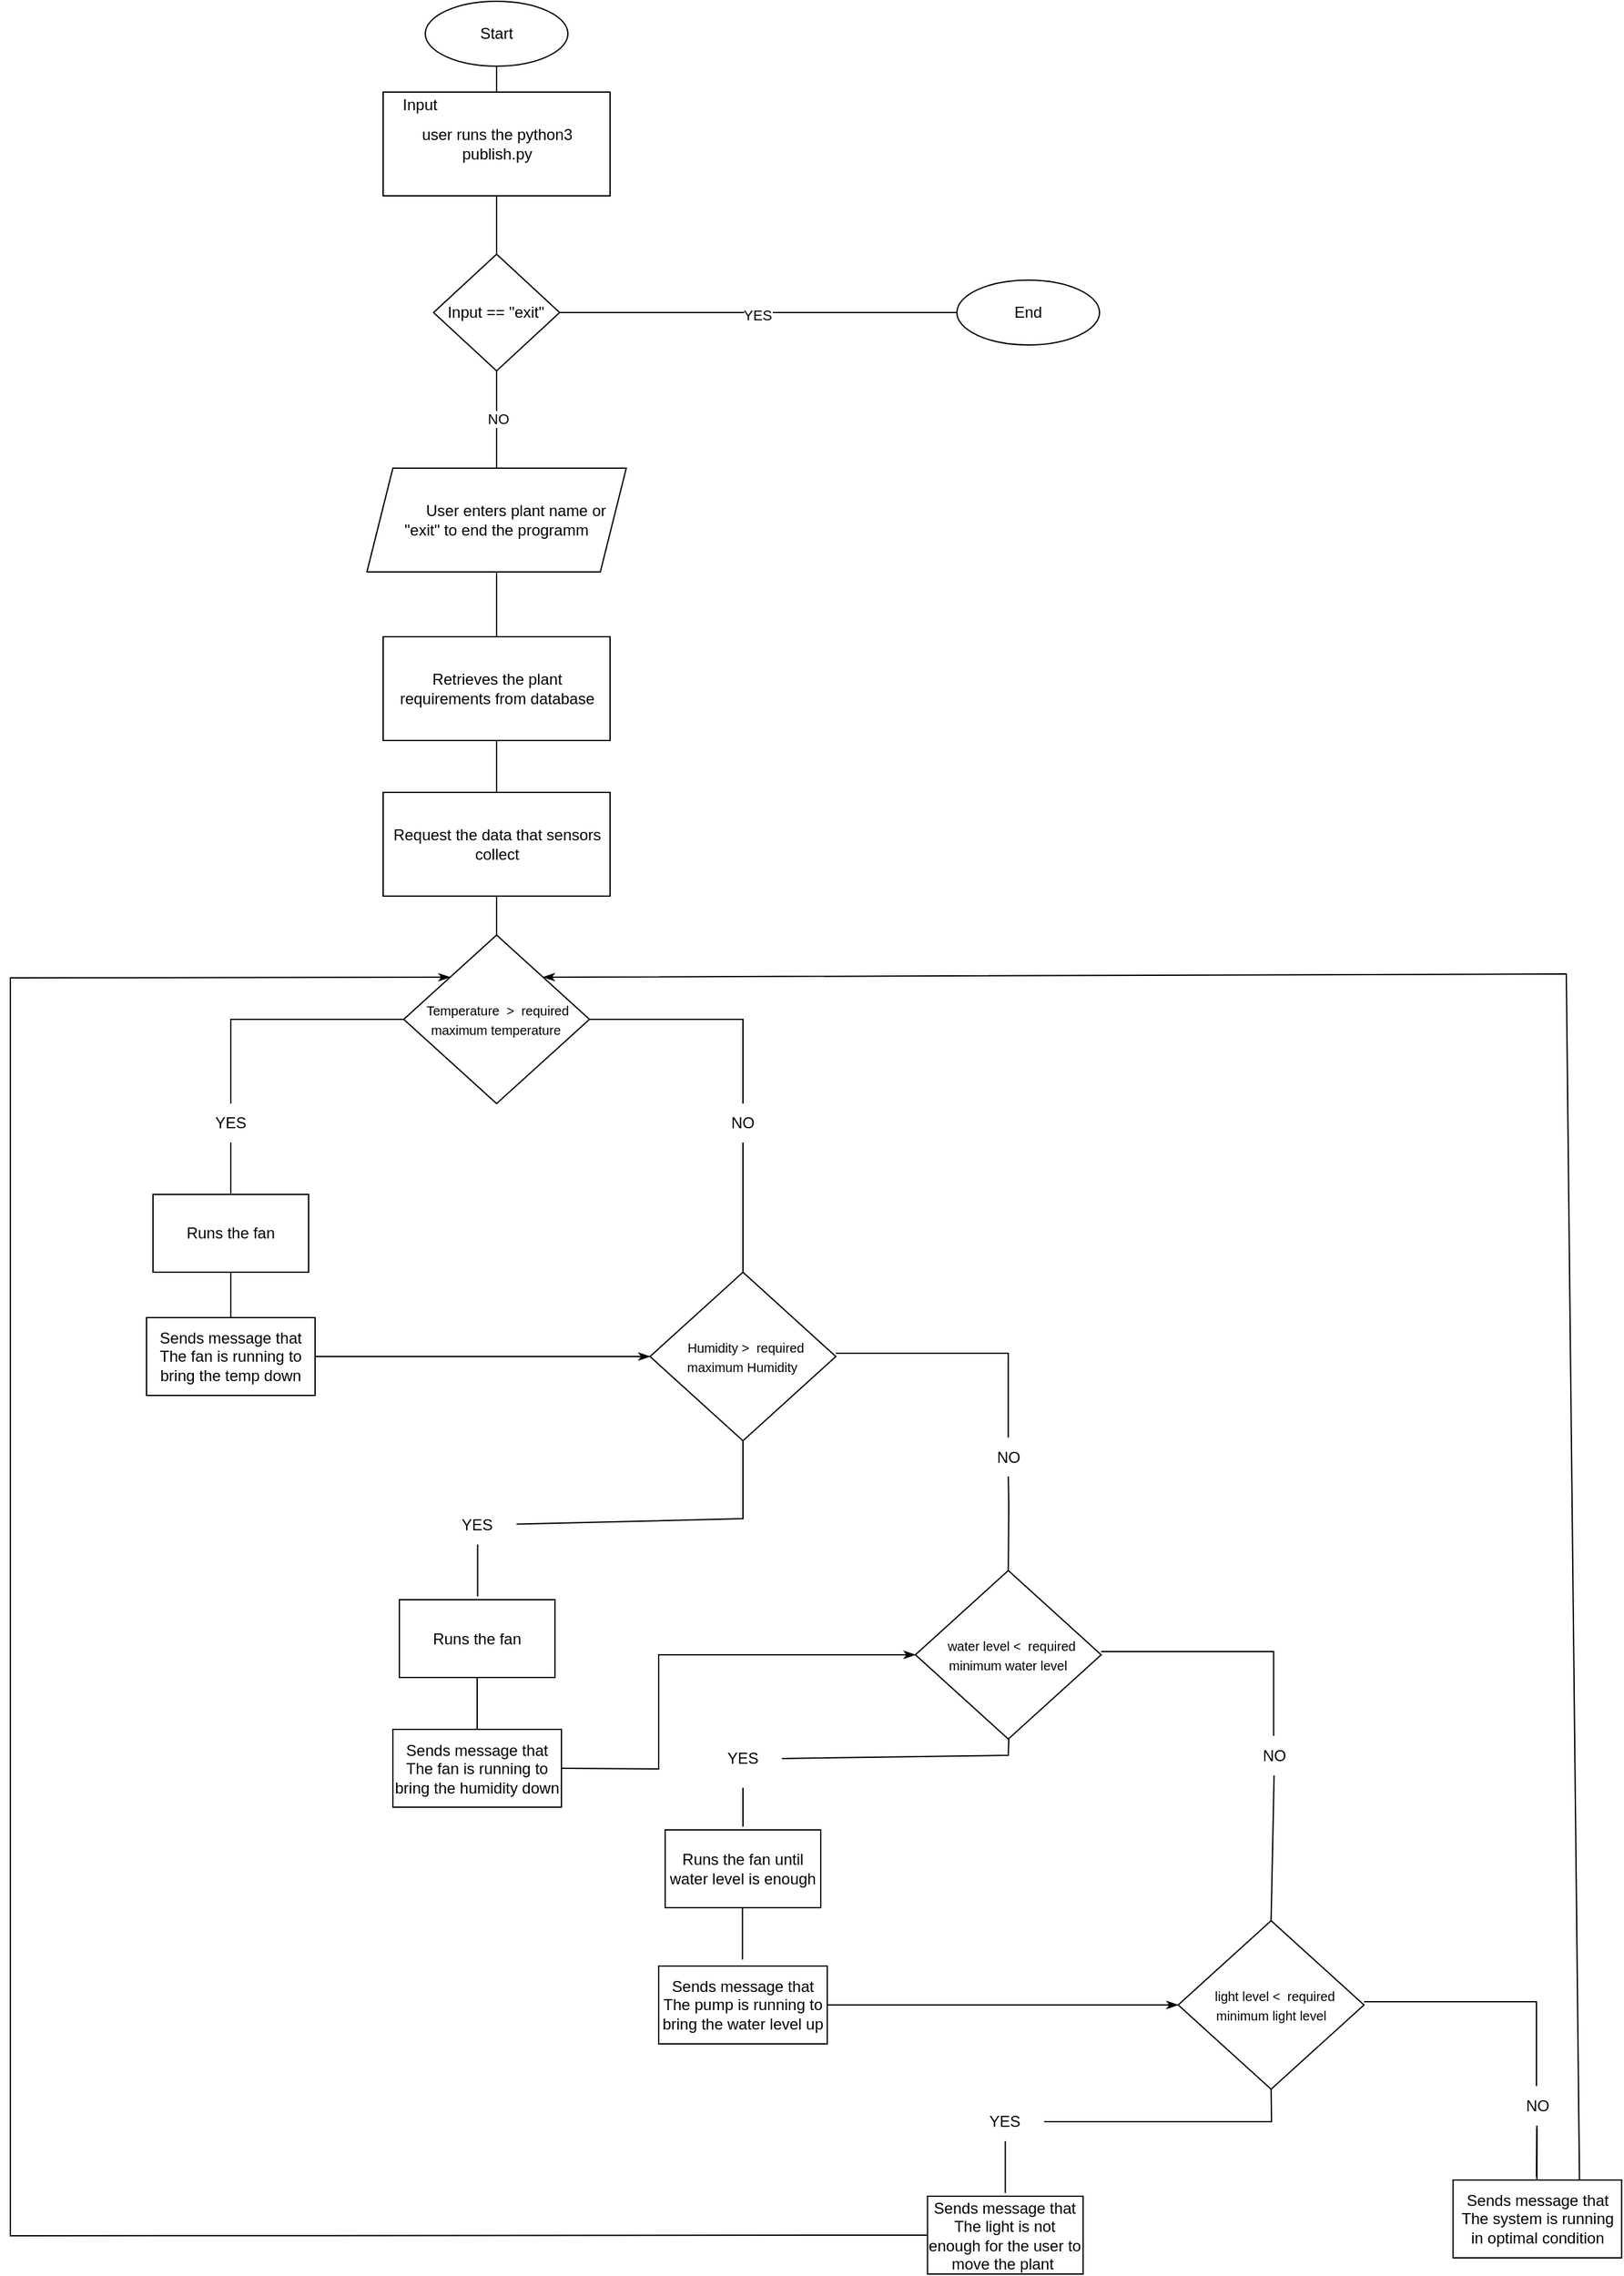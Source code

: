 <mxfile version="24.7.17">
  <diagram name="Page-1" id="rEEe-zzSOhlFGOry1nwX">
    <mxGraphModel dx="2610" dy="3593" grid="1" gridSize="10" guides="1" tooltips="1" connect="1" arrows="1" fold="1" page="1" pageScale="1" pageWidth="850" pageHeight="1100" math="0" shadow="0">
      <root>
        <mxCell id="0" />
        <mxCell id="1" parent="0" />
        <mxCell id="skuUsTrrga8eaVcmiCtU-1" value="Start" style="ellipse;whiteSpace=wrap;html=1;" vertex="1" parent="1">
          <mxGeometry x="540" y="-1160" width="110" height="50" as="geometry" />
        </mxCell>
        <mxCell id="skuUsTrrga8eaVcmiCtU-3" value="&amp;nbsp; &amp;nbsp; &amp;nbsp; &amp;nbsp; &amp;nbsp;User enters plant name or &quot;exit&quot; to end the programm" style="shape=parallelogram;perimeter=parallelogramPerimeter;whiteSpace=wrap;html=1;fixedSize=1;" vertex="1" parent="1">
          <mxGeometry x="495" y="-800" width="200" height="80" as="geometry" />
        </mxCell>
        <mxCell id="skuUsTrrga8eaVcmiCtU-4" value="" style="endArrow=none;html=1;rounded=0;entryX=0.5;entryY=1;entryDx=0;entryDy=0;" edge="1" parent="1" source="skuUsTrrga8eaVcmiCtU-22" target="skuUsTrrga8eaVcmiCtU-1">
          <mxGeometry width="50" height="50" relative="1" as="geometry">
            <mxPoint x="560" y="-870" as="sourcePoint" />
            <mxPoint x="610" y="-920" as="targetPoint" />
          </mxGeometry>
        </mxCell>
        <mxCell id="skuUsTrrga8eaVcmiCtU-5" value="Request the data that sensors collect" style="rounded=0;whiteSpace=wrap;html=1;" vertex="1" parent="1">
          <mxGeometry x="507.5" y="-550" width="175" height="80" as="geometry" />
        </mxCell>
        <mxCell id="skuUsTrrga8eaVcmiCtU-7" value="" style="endArrow=none;html=1;rounded=0;exitX=0.5;exitY=0;exitDx=0;exitDy=0;entryX=0.5;entryY=1;entryDx=0;entryDy=0;" edge="1" parent="1" source="skuUsTrrga8eaVcmiCtU-8" target="skuUsTrrga8eaVcmiCtU-3">
          <mxGeometry width="50" height="50" relative="1" as="geometry">
            <mxPoint x="560" y="-770" as="sourcePoint" />
            <mxPoint x="610" y="-820" as="targetPoint" />
          </mxGeometry>
        </mxCell>
        <mxCell id="skuUsTrrga8eaVcmiCtU-9" value="&lt;font style=&quot;font-size: 10px;&quot;&gt;&amp;nbsp;Temperature&amp;nbsp; &amp;gt;&amp;nbsp; required maximum temperature&lt;/font&gt;" style="rhombus;whiteSpace=wrap;html=1;" vertex="1" parent="1">
          <mxGeometry x="523.36" y="-440" width="143.28" height="130" as="geometry" />
        </mxCell>
        <mxCell id="skuUsTrrga8eaVcmiCtU-10" value="" style="endArrow=none;html=1;rounded=0;entryX=0.5;entryY=1;entryDx=0;entryDy=0;exitX=0.5;exitY=0;exitDx=0;exitDy=0;" edge="1" parent="1" source="skuUsTrrga8eaVcmiCtU-9" target="skuUsTrrga8eaVcmiCtU-5">
          <mxGeometry width="50" height="50" relative="1" as="geometry">
            <mxPoint x="560" y="-450" as="sourcePoint" />
            <mxPoint x="610" y="-500" as="targetPoint" />
          </mxGeometry>
        </mxCell>
        <mxCell id="skuUsTrrga8eaVcmiCtU-11" value="" style="endArrow=none;html=1;rounded=0;exitX=0;exitY=0.5;exitDx=0;exitDy=0;" edge="1" parent="1" source="skuUsTrrga8eaVcmiCtU-9">
          <mxGeometry width="50" height="50" relative="1" as="geometry">
            <mxPoint x="560" y="-450" as="sourcePoint" />
            <mxPoint x="390" y="-310" as="targetPoint" />
            <Array as="points">
              <mxPoint x="390" y="-375" />
            </Array>
          </mxGeometry>
        </mxCell>
        <mxCell id="skuUsTrrga8eaVcmiCtU-13" value="" style="endArrow=none;html=1;rounded=0;entryX=1;entryY=0.5;entryDx=0;entryDy=0;exitX=0.5;exitY=0;exitDx=0;exitDy=0;" edge="1" parent="1" source="skuUsTrrga8eaVcmiCtU-14" target="skuUsTrrga8eaVcmiCtU-9">
          <mxGeometry width="50" height="50" relative="1" as="geometry">
            <mxPoint x="800" y="-310" as="sourcePoint" />
            <mxPoint x="710" y="-380" as="targetPoint" />
            <Array as="points">
              <mxPoint x="785" y="-375" />
            </Array>
          </mxGeometry>
        </mxCell>
        <mxCell id="skuUsTrrga8eaVcmiCtU-14" value="NO" style="text;html=1;align=center;verticalAlign=middle;whiteSpace=wrap;rounded=0;" vertex="1" parent="1">
          <mxGeometry x="755" y="-310" width="60" height="30" as="geometry" />
        </mxCell>
        <mxCell id="skuUsTrrga8eaVcmiCtU-15" value="YES" style="text;html=1;align=center;verticalAlign=middle;whiteSpace=wrap;rounded=0;" vertex="1" parent="1">
          <mxGeometry x="360" y="-310" width="60" height="30" as="geometry" />
        </mxCell>
        <mxCell id="skuUsTrrga8eaVcmiCtU-16" value="" style="endArrow=none;html=1;rounded=0;entryX=0.5;entryY=0;entryDx=0;entryDy=0;exitX=0.5;exitY=1;exitDx=0;exitDy=0;" edge="1" parent="1" source="skuUsTrrga8eaVcmiCtU-14" target="skuUsTrrga8eaVcmiCtU-24">
          <mxGeometry width="50" height="50" relative="1" as="geometry">
            <mxPoint x="530" y="-250" as="sourcePoint" />
            <mxPoint x="800" y="-240" as="targetPoint" />
          </mxGeometry>
        </mxCell>
        <mxCell id="skuUsTrrga8eaVcmiCtU-20" value="" style="endArrow=none;html=1;rounded=0;entryX=0.5;entryY=0;entryDx=0;entryDy=0;exitX=0.5;exitY=1;exitDx=0;exitDy=0;" edge="1" parent="1" target="skuUsTrrga8eaVcmiCtU-21">
          <mxGeometry width="50" height="50" relative="1" as="geometry">
            <mxPoint x="390" y="-280" as="sourcePoint" />
            <mxPoint x="170" y="-300" as="targetPoint" />
          </mxGeometry>
        </mxCell>
        <mxCell id="skuUsTrrga8eaVcmiCtU-21" value="Runs the fan" style="rounded=0;whiteSpace=wrap;html=1;" vertex="1" parent="1">
          <mxGeometry x="330" y="-240" width="120" height="60" as="geometry" />
        </mxCell>
        <mxCell id="skuUsTrrga8eaVcmiCtU-23" value="" style="endArrow=none;html=1;rounded=0;entryX=0.5;entryY=1;entryDx=0;entryDy=0;" edge="1" parent="1" source="skuUsTrrga8eaVcmiCtU-81" target="skuUsTrrga8eaVcmiCtU-22">
          <mxGeometry width="50" height="50" relative="1" as="geometry">
            <mxPoint x="593.12" y="-920" as="sourcePoint" />
            <mxPoint x="593.12" y="-1070" as="targetPoint" />
          </mxGeometry>
        </mxCell>
        <mxCell id="skuUsTrrga8eaVcmiCtU-22" value="user runs the python3 publish.py" style="rounded=0;whiteSpace=wrap;html=1;" vertex="1" parent="1">
          <mxGeometry x="507.5" y="-1090" width="175" height="80" as="geometry" />
        </mxCell>
        <mxCell id="skuUsTrrga8eaVcmiCtU-24" value="&lt;font style=&quot;font-size: 10px;&quot;&gt;&amp;nbsp; Humidity &amp;gt;&amp;nbsp; required maximum Humidity&lt;/font&gt;" style="rhombus;whiteSpace=wrap;html=1;" vertex="1" parent="1">
          <mxGeometry x="713.36" y="-180" width="143.28" height="130" as="geometry" />
        </mxCell>
        <mxCell id="skuUsTrrga8eaVcmiCtU-25" value="" style="endArrow=none;html=1;rounded=0;entryX=0.5;entryY=0;entryDx=0;entryDy=0;exitX=0.5;exitY=1;exitDx=0;exitDy=0;" edge="1" parent="1" target="skuUsTrrga8eaVcmiCtU-26" source="skuUsTrrga8eaVcmiCtU-21">
          <mxGeometry width="50" height="50" relative="1" as="geometry">
            <mxPoint x="390" y="-170" as="sourcePoint" />
            <mxPoint x="170" y="-190" as="targetPoint" />
          </mxGeometry>
        </mxCell>
        <mxCell id="skuUsTrrga8eaVcmiCtU-26" value="Sends message that The fan is running to bring the temp down" style="rounded=0;whiteSpace=wrap;html=1;" vertex="1" parent="1">
          <mxGeometry x="325" y="-145" width="130" height="60" as="geometry" />
        </mxCell>
        <mxCell id="skuUsTrrga8eaVcmiCtU-27" value="" style="endArrow=none;html=1;rounded=0;exitX=0.5;exitY=1;exitDx=0;exitDy=0;" edge="1" parent="1" source="skuUsTrrga8eaVcmiCtU-24" target="skuUsTrrga8eaVcmiCtU-28">
          <mxGeometry width="50" height="50" relative="1" as="geometry">
            <mxPoint x="713.36" y="-117.5" as="sourcePoint" />
            <mxPoint x="580.36" y="-52.5" as="targetPoint" />
            <Array as="points">
              <mxPoint x="785" y="10" />
            </Array>
          </mxGeometry>
        </mxCell>
        <mxCell id="skuUsTrrga8eaVcmiCtU-28" value="YES" style="text;html=1;align=center;verticalAlign=middle;whiteSpace=wrap;rounded=0;" vertex="1" parent="1">
          <mxGeometry x="550.36" width="60" height="30" as="geometry" />
        </mxCell>
        <mxCell id="skuUsTrrga8eaVcmiCtU-29" value="" style="endArrow=none;html=1;rounded=0;entryX=0.5;entryY=0;entryDx=0;entryDy=0;exitX=0.5;exitY=1;exitDx=0;exitDy=0;" edge="1" parent="1">
          <mxGeometry width="50" height="50" relative="1" as="geometry">
            <mxPoint x="580.36" y="30" as="sourcePoint" />
            <mxPoint x="580.36" y="70" as="targetPoint" />
          </mxGeometry>
        </mxCell>
        <mxCell id="skuUsTrrga8eaVcmiCtU-30" value="" style="endArrow=none;html=1;rounded=0;entryX=1;entryY=0.5;entryDx=0;entryDy=0;" edge="1" parent="1">
          <mxGeometry width="50" height="50" relative="1" as="geometry">
            <mxPoint x="989.64" y="-52.5" as="sourcePoint" />
            <mxPoint x="856.64" y="-117.5" as="targetPoint" />
            <Array as="points">
              <mxPoint x="989.64" y="-117.5" />
            </Array>
          </mxGeometry>
        </mxCell>
        <mxCell id="skuUsTrrga8eaVcmiCtU-31" value="NO" style="text;html=1;align=center;verticalAlign=middle;whiteSpace=wrap;rounded=0;" vertex="1" parent="1">
          <mxGeometry x="959.64" y="-52.5" width="60" height="30" as="geometry" />
        </mxCell>
        <mxCell id="skuUsTrrga8eaVcmiCtU-32" value="" style="endArrow=none;html=1;rounded=0;entryX=0.5;entryY=0;entryDx=0;entryDy=0;exitX=0.5;exitY=1;exitDx=0;exitDy=0;" edge="1" parent="1" source="skuUsTrrga8eaVcmiCtU-31" target="skuUsTrrga8eaVcmiCtU-36">
          <mxGeometry width="50" height="50" relative="1" as="geometry">
            <mxPoint x="719.64" y="7.5" as="sourcePoint" />
            <mxPoint x="989.64" y="17.5" as="targetPoint" />
            <Array as="points">
              <mxPoint x="990" />
            </Array>
          </mxGeometry>
        </mxCell>
        <mxCell id="skuUsTrrga8eaVcmiCtU-33" value="Runs the fan" style="rounded=0;whiteSpace=wrap;html=1;" vertex="1" parent="1">
          <mxGeometry x="520" y="72.5" width="120" height="60" as="geometry" />
        </mxCell>
        <mxCell id="skuUsTrrga8eaVcmiCtU-34" value="" style="endArrow=none;html=1;rounded=0;entryX=0.5;entryY=0;entryDx=0;entryDy=0;exitX=0.5;exitY=1;exitDx=0;exitDy=0;" edge="1" parent="1" source="skuUsTrrga8eaVcmiCtU-33" target="skuUsTrrga8eaVcmiCtU-35">
          <mxGeometry width="50" height="50" relative="1" as="geometry">
            <mxPoint x="580" y="142.5" as="sourcePoint" />
            <mxPoint x="360" y="122.5" as="targetPoint" />
          </mxGeometry>
        </mxCell>
        <mxCell id="skuUsTrrga8eaVcmiCtU-35" value="Sends message that The fan is running to bring the humidity down" style="rounded=0;whiteSpace=wrap;html=1;" vertex="1" parent="1">
          <mxGeometry x="515" y="172.5" width="130" height="60" as="geometry" />
        </mxCell>
        <mxCell id="skuUsTrrga8eaVcmiCtU-36" value="&lt;font style=&quot;font-size: 10px;&quot;&gt;&amp;nbsp; water level &amp;lt;&amp;nbsp; required minimum water level&lt;/font&gt;" style="rhombus;whiteSpace=wrap;html=1;" vertex="1" parent="1">
          <mxGeometry x="918" y="50" width="143.28" height="130" as="geometry" />
        </mxCell>
        <mxCell id="skuUsTrrga8eaVcmiCtU-39" value="" style="endArrow=none;html=1;rounded=0;entryX=0.5;entryY=0;entryDx=0;entryDy=0;exitX=0.5;exitY=1;exitDx=0;exitDy=0;" edge="1" parent="1">
          <mxGeometry width="50" height="50" relative="1" as="geometry">
            <mxPoint x="785" y="217.5" as="sourcePoint" />
            <mxPoint x="785" y="247.5" as="targetPoint" />
          </mxGeometry>
        </mxCell>
        <mxCell id="skuUsTrrga8eaVcmiCtU-40" value="" style="endArrow=none;html=1;rounded=0;entryX=1;entryY=0.5;entryDx=0;entryDy=0;" edge="1" parent="1">
          <mxGeometry width="50" height="50" relative="1" as="geometry">
            <mxPoint x="1194.28" y="177.5" as="sourcePoint" />
            <mxPoint x="1061.28" y="112.5" as="targetPoint" />
            <Array as="points">
              <mxPoint x="1194.28" y="112.5" />
            </Array>
          </mxGeometry>
        </mxCell>
        <mxCell id="skuUsTrrga8eaVcmiCtU-41" value="" style="endArrow=none;html=1;rounded=0;entryX=0.5;entryY=0;entryDx=0;entryDy=0;exitX=0.5;exitY=1;exitDx=0;exitDy=0;" edge="1" parent="1" target="skuUsTrrga8eaVcmiCtU-55">
          <mxGeometry width="50" height="50" relative="1" as="geometry">
            <mxPoint x="1194.64" y="208" as="sourcePoint" />
            <mxPoint x="1194.28" y="247.5" as="targetPoint" />
          </mxGeometry>
        </mxCell>
        <mxCell id="skuUsTrrga8eaVcmiCtU-42" value="" style="endArrow=none;html=1;rounded=0;entryX=0.5;entryY=0;entryDx=0;entryDy=0;exitX=0.5;exitY=1;exitDx=0;exitDy=0;" edge="1" parent="1">
          <mxGeometry width="50" height="50" relative="1" as="geometry">
            <mxPoint x="784.64" y="310" as="sourcePoint" />
            <mxPoint x="784.64" y="350" as="targetPoint" />
          </mxGeometry>
        </mxCell>
        <mxCell id="skuUsTrrga8eaVcmiCtU-43" value="Runs the fan until water level is enough" style="rounded=0;whiteSpace=wrap;html=1;" vertex="1" parent="1">
          <mxGeometry x="725" y="250" width="120" height="60" as="geometry" />
        </mxCell>
        <mxCell id="skuUsTrrga8eaVcmiCtU-44" value="Sends message that The pump is running to bring the water level up" style="rounded=0;whiteSpace=wrap;html=1;" vertex="1" parent="1">
          <mxGeometry x="720" y="355" width="130" height="60" as="geometry" />
        </mxCell>
        <mxCell id="skuUsTrrga8eaVcmiCtU-45" value="NO" style="text;html=1;align=center;verticalAlign=middle;whiteSpace=wrap;rounded=0;" vertex="1" parent="1">
          <mxGeometry x="1165" y="177.5" width="60" height="30" as="geometry" />
        </mxCell>
        <mxCell id="skuUsTrrga8eaVcmiCtU-55" value="&lt;font style=&quot;font-size: 10px;&quot;&gt;&amp;nbsp; light level &amp;lt;&amp;nbsp; required minimum light level&lt;/font&gt;" style="rhombus;whiteSpace=wrap;html=1;" vertex="1" parent="1">
          <mxGeometry x="1120.68" y="320" width="143.28" height="130" as="geometry" />
        </mxCell>
        <mxCell id="skuUsTrrga8eaVcmiCtU-56" value="" style="endArrow=none;html=1;rounded=0;exitX=0.5;exitY=1;exitDx=0;exitDy=0;entryX=1;entryY=0.5;entryDx=0;entryDy=0;" edge="1" parent="1" source="skuUsTrrga8eaVcmiCtU-55" target="skuUsTrrga8eaVcmiCtU-57">
          <mxGeometry width="50" height="50" relative="1" as="geometry">
            <mxPoint x="1120.68" y="382.5" as="sourcePoint" />
            <mxPoint x="987.68" y="447.5" as="targetPoint" />
            <Array as="points">
              <mxPoint x="1192.68" y="475" />
            </Array>
          </mxGeometry>
        </mxCell>
        <mxCell id="skuUsTrrga8eaVcmiCtU-57" value="YES" style="text;html=1;align=center;verticalAlign=middle;whiteSpace=wrap;rounded=0;" vertex="1" parent="1">
          <mxGeometry x="957.32" y="460" width="60" height="30" as="geometry" />
        </mxCell>
        <mxCell id="skuUsTrrga8eaVcmiCtU-58" value="" style="endArrow=none;html=1;rounded=0;entryX=0.5;entryY=0;entryDx=0;entryDy=0;exitX=0.5;exitY=1;exitDx=0;exitDy=0;" edge="1" parent="1">
          <mxGeometry width="50" height="50" relative="1" as="geometry">
            <mxPoint x="987.32" y="490" as="sourcePoint" />
            <mxPoint x="987.32" y="530" as="targetPoint" />
          </mxGeometry>
        </mxCell>
        <mxCell id="skuUsTrrga8eaVcmiCtU-59" value="" style="endArrow=none;html=1;rounded=0;entryX=1;entryY=0.5;entryDx=0;entryDy=0;" edge="1" parent="1">
          <mxGeometry width="50" height="50" relative="1" as="geometry">
            <mxPoint x="1396.96" y="447.5" as="sourcePoint" />
            <mxPoint x="1263.96" y="382.5" as="targetPoint" />
            <Array as="points">
              <mxPoint x="1396.96" y="382.5" />
            </Array>
          </mxGeometry>
        </mxCell>
        <mxCell id="skuUsTrrga8eaVcmiCtU-60" value="" style="endArrow=none;html=1;rounded=0;entryX=0.5;entryY=0;entryDx=0;entryDy=0;exitX=0.5;exitY=1;exitDx=0;exitDy=0;" edge="1" parent="1">
          <mxGeometry width="50" height="50" relative="1" as="geometry">
            <mxPoint x="1397.32" y="478" as="sourcePoint" />
            <mxPoint x="1396.96" y="517.5" as="targetPoint" />
          </mxGeometry>
        </mxCell>
        <mxCell id="skuUsTrrga8eaVcmiCtU-62" value="Sends message that The light is not enough for the user to move the plant&amp;nbsp;" style="rounded=0;whiteSpace=wrap;html=1;" vertex="1" parent="1">
          <mxGeometry x="927.32" y="532.5" width="120" height="60" as="geometry" />
        </mxCell>
        <mxCell id="skuUsTrrga8eaVcmiCtU-64" value="NO" style="text;html=1;align=center;verticalAlign=middle;whiteSpace=wrap;rounded=0;" vertex="1" parent="1">
          <mxGeometry x="1367.68" y="447.5" width="60" height="30" as="geometry" />
        </mxCell>
        <mxCell id="skuUsTrrga8eaVcmiCtU-65" value="" style="endArrow=none;html=1;rounded=0;entryX=0.5;entryY=0;entryDx=0;entryDy=0;exitX=0.5;exitY=1;exitDx=0;exitDy=0;" edge="1" parent="1">
          <mxGeometry width="50" height="50" relative="1" as="geometry">
            <mxPoint x="1397.32" y="480" as="sourcePoint" />
            <mxPoint x="1397.32" y="520" as="targetPoint" />
          </mxGeometry>
        </mxCell>
        <mxCell id="skuUsTrrga8eaVcmiCtU-66" value="Sends message that The system is running in optimal condition" style="rounded=0;whiteSpace=wrap;html=1;" vertex="1" parent="1">
          <mxGeometry x="1332.68" y="520" width="130" height="60" as="geometry" />
        </mxCell>
        <mxCell id="skuUsTrrga8eaVcmiCtU-67" value="" style="endArrow=none;html=1;rounded=0;entryX=1;entryY=0.5;entryDx=0;entryDy=0;exitX=0;exitY=0.5;exitDx=0;exitDy=0;endFill=0;startArrow=classicThin;startFill=1;" edge="1" parent="1" source="skuUsTrrga8eaVcmiCtU-24" target="skuUsTrrga8eaVcmiCtU-26">
          <mxGeometry width="50" height="50" relative="1" as="geometry">
            <mxPoint x="400" y="-170" as="sourcePoint" />
            <mxPoint x="400" y="-130" as="targetPoint" />
          </mxGeometry>
        </mxCell>
        <mxCell id="skuUsTrrga8eaVcmiCtU-68" value="" style="endArrow=none;html=1;rounded=0;entryX=1;entryY=0.25;entryDx=0;entryDy=0;" edge="1" parent="1">
          <mxGeometry width="50" height="50" relative="1" as="geometry">
            <mxPoint x="990" y="180" as="sourcePoint" />
            <mxPoint x="815" y="195" as="targetPoint" />
            <Array as="points">
              <mxPoint x="989.64" y="192.5" />
            </Array>
          </mxGeometry>
        </mxCell>
        <mxCell id="skuUsTrrga8eaVcmiCtU-76" value="YES" style="text;html=1;align=center;verticalAlign=middle;whiteSpace=wrap;rounded=0;" vertex="1" parent="1">
          <mxGeometry x="755" y="180" width="60" height="30" as="geometry" />
        </mxCell>
        <mxCell id="skuUsTrrga8eaVcmiCtU-77" value="" style="endArrow=classicThin;html=1;rounded=0;exitX=1;exitY=0.5;exitDx=0;exitDy=0;entryX=0;entryY=0.5;entryDx=0;entryDy=0;endFill=1;" edge="1" parent="1" source="skuUsTrrga8eaVcmiCtU-44" target="skuUsTrrga8eaVcmiCtU-55">
          <mxGeometry width="50" height="50" relative="1" as="geometry">
            <mxPoint x="960" y="320" as="sourcePoint" />
            <mxPoint x="1010" y="270" as="targetPoint" />
          </mxGeometry>
        </mxCell>
        <mxCell id="skuUsTrrga8eaVcmiCtU-78" value="" style="endArrow=classicThin;html=1;rounded=0;exitX=0.75;exitY=0;exitDx=0;exitDy=0;entryX=1;entryY=0;entryDx=0;entryDy=0;startArrow=none;startFill=0;endFill=1;" edge="1" parent="1" source="skuUsTrrga8eaVcmiCtU-66" target="skuUsTrrga8eaVcmiCtU-9">
          <mxGeometry width="50" height="50" relative="1" as="geometry">
            <mxPoint x="940" y="320" as="sourcePoint" />
            <mxPoint x="1420" y="-430" as="targetPoint" />
            <Array as="points">
              <mxPoint x="1420" y="-410" />
            </Array>
          </mxGeometry>
        </mxCell>
        <mxCell id="skuUsTrrga8eaVcmiCtU-79" value="" style="endArrow=classicThin;html=1;rounded=0;exitX=0;exitY=0.5;exitDx=0;exitDy=0;entryX=0;entryY=0;entryDx=0;entryDy=0;endFill=1;" edge="1" parent="1" source="skuUsTrrga8eaVcmiCtU-62" target="skuUsTrrga8eaVcmiCtU-9">
          <mxGeometry width="50" height="50" relative="1" as="geometry">
            <mxPoint x="1440" y="530" as="sourcePoint" />
            <mxPoint x="220" y="-420" as="targetPoint" />
            <Array as="points">
              <mxPoint x="220" y="563" />
              <mxPoint x="220" y="-407" />
            </Array>
          </mxGeometry>
        </mxCell>
        <mxCell id="skuUsTrrga8eaVcmiCtU-80" style="edgeStyle=orthogonalEdgeStyle;rounded=0;orthogonalLoop=1;jettySize=auto;html=1;exitX=0.5;exitY=1;exitDx=0;exitDy=0;" edge="1" parent="1" source="skuUsTrrga8eaVcmiCtU-18" target="skuUsTrrga8eaVcmiCtU-18">
          <mxGeometry relative="1" as="geometry" />
        </mxCell>
        <mxCell id="skuUsTrrga8eaVcmiCtU-18" value="Input" style="text;html=1;align=center;verticalAlign=middle;whiteSpace=wrap;rounded=0;" vertex="1" parent="1">
          <mxGeometry x="505.62" y="-1090" width="60" height="20" as="geometry" />
        </mxCell>
        <mxCell id="skuUsTrrga8eaVcmiCtU-82" value="" style="endArrow=none;html=1;rounded=0;entryX=0.5;entryY=1;entryDx=0;entryDy=0;" edge="1" parent="1" source="skuUsTrrga8eaVcmiCtU-3" target="skuUsTrrga8eaVcmiCtU-81">
          <mxGeometry width="50" height="50" relative="1" as="geometry">
            <mxPoint x="597" y="-820" as="sourcePoint" />
            <mxPoint x="597" y="-930" as="targetPoint" />
          </mxGeometry>
        </mxCell>
        <mxCell id="skuUsTrrga8eaVcmiCtU-84" value="NO" style="edgeLabel;html=1;align=center;verticalAlign=middle;resizable=0;points=[];" vertex="1" connectable="0" parent="skuUsTrrga8eaVcmiCtU-82">
          <mxGeometry x="0.025" y="-1" relative="1" as="geometry">
            <mxPoint as="offset" />
          </mxGeometry>
        </mxCell>
        <mxCell id="skuUsTrrga8eaVcmiCtU-81" value="Input == &quot;exit&quot;" style="rhombus;whiteSpace=wrap;html=1;" vertex="1" parent="1">
          <mxGeometry x="546.38" y="-965" width="97.24" height="90" as="geometry" />
        </mxCell>
        <mxCell id="skuUsTrrga8eaVcmiCtU-83" value="" style="endArrow=none;html=1;rounded=0;exitX=0.5;exitY=0;exitDx=0;exitDy=0;entryX=0.5;entryY=1;entryDx=0;entryDy=0;" edge="1" parent="1" source="skuUsTrrga8eaVcmiCtU-5" target="skuUsTrrga8eaVcmiCtU-8">
          <mxGeometry width="50" height="50" relative="1" as="geometry">
            <mxPoint x="595" y="-550" as="sourcePoint" />
            <mxPoint x="597" y="-740" as="targetPoint" />
          </mxGeometry>
        </mxCell>
        <mxCell id="skuUsTrrga8eaVcmiCtU-8" value="Retrieves the plant requirements from database" style="rounded=0;whiteSpace=wrap;html=1;" vertex="1" parent="1">
          <mxGeometry x="507.5" y="-670" width="175" height="80" as="geometry" />
        </mxCell>
        <mxCell id="skuUsTrrga8eaVcmiCtU-85" value="" style="endArrow=none;html=1;rounded=0;entryX=1;entryY=0.5;entryDx=0;entryDy=0;exitX=0;exitY=0.5;exitDx=0;exitDy=0;" edge="1" parent="1" source="skuUsTrrga8eaVcmiCtU-87" target="skuUsTrrga8eaVcmiCtU-81">
          <mxGeometry width="50" height="50" relative="1" as="geometry">
            <mxPoint x="780" y="-950" as="sourcePoint" />
            <mxPoint x="605" y="-900" as="targetPoint" />
          </mxGeometry>
        </mxCell>
        <mxCell id="skuUsTrrga8eaVcmiCtU-89" value="YES" style="edgeLabel;html=1;align=center;verticalAlign=middle;resizable=0;points=[];" vertex="1" connectable="0" parent="skuUsTrrga8eaVcmiCtU-85">
          <mxGeometry x="0.01" y="2" relative="1" as="geometry">
            <mxPoint as="offset" />
          </mxGeometry>
        </mxCell>
        <mxCell id="skuUsTrrga8eaVcmiCtU-87" value="End" style="ellipse;whiteSpace=wrap;html=1;" vertex="1" parent="1">
          <mxGeometry x="950" y="-945" width="110" height="50" as="geometry" />
        </mxCell>
        <mxCell id="skuUsTrrga8eaVcmiCtU-90" value="" style="endArrow=classicThin;html=1;rounded=0;exitX=1;exitY=0.5;exitDx=0;exitDy=0;entryX=0;entryY=0.5;entryDx=0;entryDy=0;startArrow=none;startFill=0;endFill=1;" edge="1" parent="1" source="skuUsTrrga8eaVcmiCtU-35" target="skuUsTrrga8eaVcmiCtU-36">
          <mxGeometry width="50" height="50" relative="1" as="geometry">
            <mxPoint x="760" y="260" as="sourcePoint" />
            <mxPoint x="720" y="120" as="targetPoint" />
            <Array as="points">
              <mxPoint x="720" y="203" />
              <mxPoint x="720" y="115" />
            </Array>
          </mxGeometry>
        </mxCell>
      </root>
    </mxGraphModel>
  </diagram>
</mxfile>
